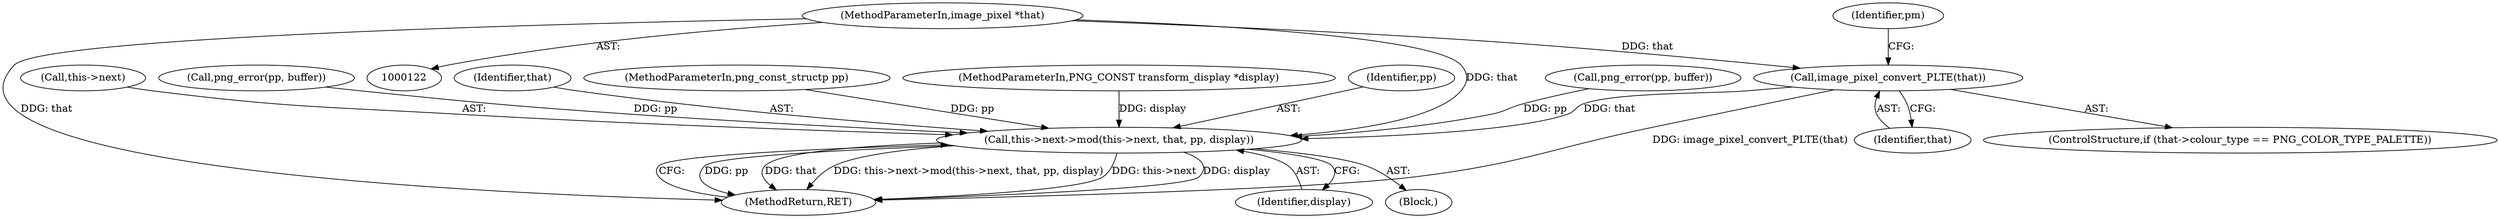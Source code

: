 digraph "0_Android_9d4853418ab2f754c2b63e091c29c5529b8b86ca_77@pointer" {
"1000124" [label="(MethodParameterIn,image_pixel *that)"];
"1000145" [label="(Call,image_pixel_convert_PLTE(that))"];
"1001216" [label="(Call,this->next->mod(this->next, that, pp, display))"];
"1000639" [label="(Call,png_error(pp, buffer))"];
"1001223" [label="(MethodReturn,RET)"];
"1000139" [label="(ControlStructure,if (that->colour_type == PNG_COLOR_TYPE_PALETTE))"];
"1000124" [label="(MethodParameterIn,image_pixel *that)"];
"1001216" [label="(Call,this->next->mod(this->next, that, pp, display))"];
"1000146" [label="(Identifier,that)"];
"1001220" [label="(Identifier,that)"];
"1000125" [label="(MethodParameterIn,png_const_structp pp)"];
"1000645" [label="(Identifier,pm)"];
"1000145" [label="(Call,image_pixel_convert_PLTE(that))"];
"1000126" [label="(MethodParameterIn,PNG_CONST transform_display *display)"];
"1001222" [label="(Identifier,display)"];
"1001221" [label="(Identifier,pp)"];
"1001123" [label="(Call,png_error(pp, buffer))"];
"1001217" [label="(Call,this->next)"];
"1000127" [label="(Block,)"];
"1000124" -> "1000122"  [label="AST: "];
"1000124" -> "1001223"  [label="DDG: that"];
"1000124" -> "1000145"  [label="DDG: that"];
"1000124" -> "1001216"  [label="DDG: that"];
"1000145" -> "1000139"  [label="AST: "];
"1000145" -> "1000146"  [label="CFG: "];
"1000146" -> "1000145"  [label="AST: "];
"1000645" -> "1000145"  [label="CFG: "];
"1000145" -> "1001223"  [label="DDG: image_pixel_convert_PLTE(that)"];
"1000145" -> "1001216"  [label="DDG: that"];
"1001216" -> "1000127"  [label="AST: "];
"1001216" -> "1001222"  [label="CFG: "];
"1001217" -> "1001216"  [label="AST: "];
"1001220" -> "1001216"  [label="AST: "];
"1001221" -> "1001216"  [label="AST: "];
"1001222" -> "1001216"  [label="AST: "];
"1001223" -> "1001216"  [label="CFG: "];
"1001216" -> "1001223"  [label="DDG: pp"];
"1001216" -> "1001223"  [label="DDG: that"];
"1001216" -> "1001223"  [label="DDG: this->next->mod(this->next, that, pp, display)"];
"1001216" -> "1001223"  [label="DDG: this->next"];
"1001216" -> "1001223"  [label="DDG: display"];
"1000639" -> "1001216"  [label="DDG: pp"];
"1001123" -> "1001216"  [label="DDG: pp"];
"1000125" -> "1001216"  [label="DDG: pp"];
"1000126" -> "1001216"  [label="DDG: display"];
}
